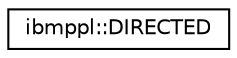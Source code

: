 digraph "Graphical Class Hierarchy"
{
  edge [fontname="Helvetica",fontsize="10",labelfontname="Helvetica",labelfontsize="10"];
  node [fontname="Helvetica",fontsize="10",shape=record];
  rankdir="LR";
  Node1 [label="ibmppl::DIRECTED",height=0.2,width=0.4,color="black", fillcolor="white", style="filled",URL="$structibmppl_1_1DIRECTED.html",tooltip="Tag class used to specify the graph is directed. "];
}
